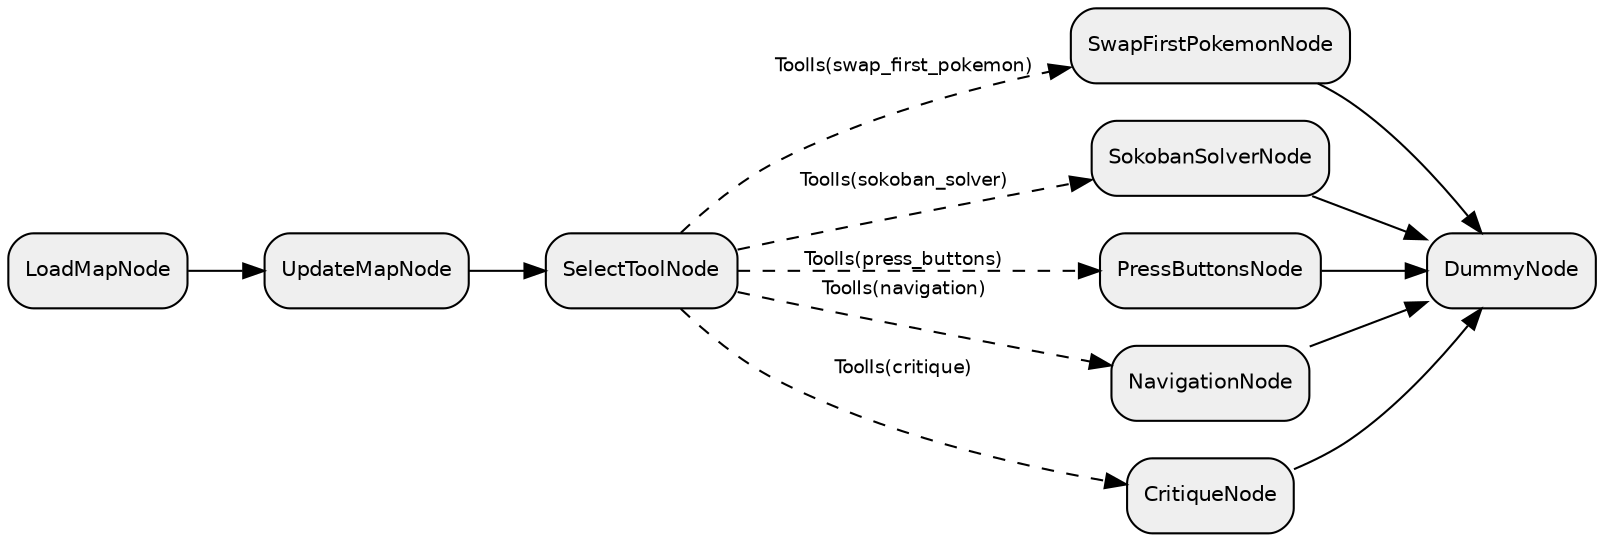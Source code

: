 digraph "subflow_WQ9rYxUhB1KhxJy926ErG" {
  rankdir=LR;
  compound=true;
  node [shape=box, style="rounded,filled", fillcolor="#EFEFEF", fontname="Helvetica", fontsize=10];
  edge [fontname="Helvetica", fontsize=9];
  zcZHOwNWq2iGXHoq7Unfq [label="SwapFirstPokemonNode"];
  gHyT5eDnD6lClyG2wvvC7 [label="LoadMapNode"];
  XZ5083abt8b32kurKDpZJ [label="SokobanSolverNode"];
  hGeOtfjwzMNi8REWR5bw5 [label="DummyNode"];
  "76e5x9HAiY82aOdBFbFwa" [label="PressButtonsNode"];
  QA6qvRMD3nsmvuQfLgcWs [label="SelectToolNode"];
  Jo6vs7O77dL8VK4HDMq8m [label="NavigationNode"];
  sKYQmMABoQMMWV2OKaFXy [label="UpdateMapNode"];
  Jm2Evym7wNGGa0sn3gtSQ [label="CritiqueNode"];
  gHyT5eDnD6lClyG2wvvC7 -> sKYQmMABoQMMWV2OKaFXy [style="solid"];
  sKYQmMABoQMMWV2OKaFXy -> QA6qvRMD3nsmvuQfLgcWs [style="solid"];
  QA6qvRMD3nsmvuQfLgcWs -> "76e5x9HAiY82aOdBFbFwa" [style="dashed", label="ToolIs(press_buttons)"];
  QA6qvRMD3nsmvuQfLgcWs -> Jo6vs7O77dL8VK4HDMq8m [style="dashed", label="ToolIs(navigation)"];
  QA6qvRMD3nsmvuQfLgcWs -> zcZHOwNWq2iGXHoq7Unfq [style="dashed", label="ToolIs(swap_first_pokemon)"];
  QA6qvRMD3nsmvuQfLgcWs -> XZ5083abt8b32kurKDpZJ [style="dashed", label="ToolIs(sokoban_solver)"];
  QA6qvRMD3nsmvuQfLgcWs -> Jm2Evym7wNGGa0sn3gtSQ [style="dashed", label="ToolIs(critique)"];
  "76e5x9HAiY82aOdBFbFwa" -> hGeOtfjwzMNi8REWR5bw5 [style="solid"];
  Jo6vs7O77dL8VK4HDMq8m -> hGeOtfjwzMNi8REWR5bw5 [style="solid"];
  zcZHOwNWq2iGXHoq7Unfq -> hGeOtfjwzMNi8REWR5bw5 [style="solid"];
  XZ5083abt8b32kurKDpZJ -> hGeOtfjwzMNi8REWR5bw5 [style="solid"];
  Jm2Evym7wNGGa0sn3gtSQ -> hGeOtfjwzMNi8REWR5bw5 [style="solid"];
}
